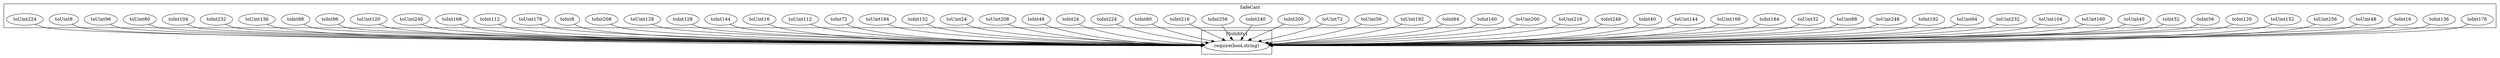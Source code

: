 strict digraph {
subgraph cluster_21078_SafeCast {
label = "SafeCast"
"21078_toInt176" [label="toInt176"]
"21078_toInt136" [label="toInt136"]
"21078_toInt16" [label="toInt16"]
"21078_toUint48" [label="toUint48"]
"21078_toUint256" [label="toUint256"]
"21078_toUint152" [label="toUint152"]
"21078_toInt120" [label="toInt120"]
"21078_toInt56" [label="toInt56"]
"21078_toInt32" [label="toInt32"]
"21078_toUint40" [label="toUint40"]
"21078_toUint160" [label="toUint160"]
"21078_toUint104" [label="toUint104"]
"21078_toUint232" [label="toUint232"]
"21078_toUint64" [label="toUint64"]
"21078_toInt192" [label="toInt192"]
"21078_toUint248" [label="toUint248"]
"21078_toUint88" [label="toUint88"]
"21078_toUint32" [label="toUint32"]
"21078_toInt184" [label="toInt184"]
"21078_toUint168" [label="toUint168"]
"21078_toUint144" [label="toUint144"]
"21078_toInt40" [label="toInt40"]
"21078_toInt248" [label="toInt248"]
"21078_toUint216" [label="toUint216"]
"21078_toUint200" [label="toUint200"]
"21078_toInt160" [label="toInt160"]
"21078_toInt64" [label="toInt64"]
"21078_toUint192" [label="toUint192"]
"21078_toUint56" [label="toUint56"]
"21078_toUint72" [label="toUint72"]
"21078_toInt200" [label="toInt200"]
"21078_toInt240" [label="toInt240"]
"21078_toInt256" [label="toInt256"]
"21078_toInt216" [label="toInt216"]
"21078_toInt80" [label="toInt80"]
"21078_toInt224" [label="toInt224"]
"21078_toInt24" [label="toInt24"]
"21078_toInt48" [label="toInt48"]
"21078_toUint208" [label="toUint208"]
"21078_toUint24" [label="toUint24"]
"21078_toInt152" [label="toInt152"]
"21078_toUint184" [label="toUint184"]
"21078_toInt72" [label="toInt72"]
"21078_toUint112" [label="toUint112"]
"21078_toUint16" [label="toUint16"]
"21078_toInt144" [label="toInt144"]
"21078_toInt128" [label="toInt128"]
"21078_toUint128" [label="toUint128"]
"21078_toInt208" [label="toInt208"]
"21078_toInt8" [label="toInt8"]
"21078_toUint176" [label="toUint176"]
"21078_toInt112" [label="toInt112"]
"21078_toInt168" [label="toInt168"]
"21078_toUint240" [label="toUint240"]
"21078_toUint120" [label="toUint120"]
"21078_toInt96" [label="toInt96"]
"21078_toInt88" [label="toInt88"]
"21078_toUint136" [label="toUint136"]
"21078_toInt232" [label="toInt232"]
"21078_toInt104" [label="toInt104"]
"21078_toUint80" [label="toUint80"]
"21078_toUint96" [label="toUint96"]
"21078_toUint8" [label="toUint8"]
"21078_toUint224" [label="toUint224"]
}subgraph cluster_solidity {
label = "[Solidity]"
"require(bool,string)" 
"21078_toInt192" -> "require(bool,string)"
"21078_toUint16" -> "require(bool,string)"
"21078_toUint176" -> "require(bool,string)"
"21078_toInt200" -> "require(bool,string)"
"21078_toInt136" -> "require(bool,string)"
"21078_toUint144" -> "require(bool,string)"
"21078_toInt104" -> "require(bool,string)"
"21078_toInt88" -> "require(bool,string)"
"21078_toUint208" -> "require(bool,string)"
"21078_toInt208" -> "require(bool,string)"
"21078_toUint104" -> "require(bool,string)"
"21078_toInt112" -> "require(bool,string)"
"21078_toInt144" -> "require(bool,string)"
"21078_toInt168" -> "require(bool,string)"
"21078_toInt128" -> "require(bool,string)"
"21078_toUint192" -> "require(bool,string)"
"21078_toUint32" -> "require(bool,string)"
"21078_toInt8" -> "require(bool,string)"
"21078_toUint96" -> "require(bool,string)"
"21078_toUint224" -> "require(bool,string)"
"21078_toUint256" -> "require(bool,string)"
"21078_toInt120" -> "require(bool,string)"
"21078_toUint64" -> "require(bool,string)"
"21078_toInt184" -> "require(bool,string)"
"21078_toUint152" -> "require(bool,string)"
"21078_toInt160" -> "require(bool,string)"
"21078_toUint88" -> "require(bool,string)"
"21078_toInt80" -> "require(bool,string)"
"21078_toUint120" -> "require(bool,string)"
"21078_toUint40" -> "require(bool,string)"
"21078_toInt32" -> "require(bool,string)"
"21078_toInt24" -> "require(bool,string)"
"21078_toUint232" -> "require(bool,string)"
"21078_toInt48" -> "require(bool,string)"
"21078_toUint8" -> "require(bool,string)"
"21078_toInt256" -> "require(bool,string)"
"21078_toUint56" -> "require(bool,string)"
"21078_toInt232" -> "require(bool,string)"
"21078_toInt176" -> "require(bool,string)"
"21078_toInt56" -> "require(bool,string)"
"21078_toInt152" -> "require(bool,string)"
"21078_toUint112" -> "require(bool,string)"
"21078_toUint80" -> "require(bool,string)"
"21078_toInt72" -> "require(bool,string)"
"21078_toUint168" -> "require(bool,string)"
"21078_toUint160" -> "require(bool,string)"
"21078_toInt240" -> "require(bool,string)"
"21078_toUint216" -> "require(bool,string)"
"21078_toUint48" -> "require(bool,string)"
"21078_toUint240" -> "require(bool,string)"
"21078_toInt64" -> "require(bool,string)"
"21078_toInt16" -> "require(bool,string)"
"21078_toUint200" -> "require(bool,string)"
"21078_toUint248" -> "require(bool,string)"
"21078_toUint24" -> "require(bool,string)"
"21078_toUint72" -> "require(bool,string)"
"21078_toInt96" -> "require(bool,string)"
"21078_toInt216" -> "require(bool,string)"
"21078_toInt248" -> "require(bool,string)"
"21078_toUint184" -> "require(bool,string)"
"21078_toInt224" -> "require(bool,string)"
"21078_toInt40" -> "require(bool,string)"
"21078_toUint128" -> "require(bool,string)"
"21078_toUint136" -> "require(bool,string)"
}
}